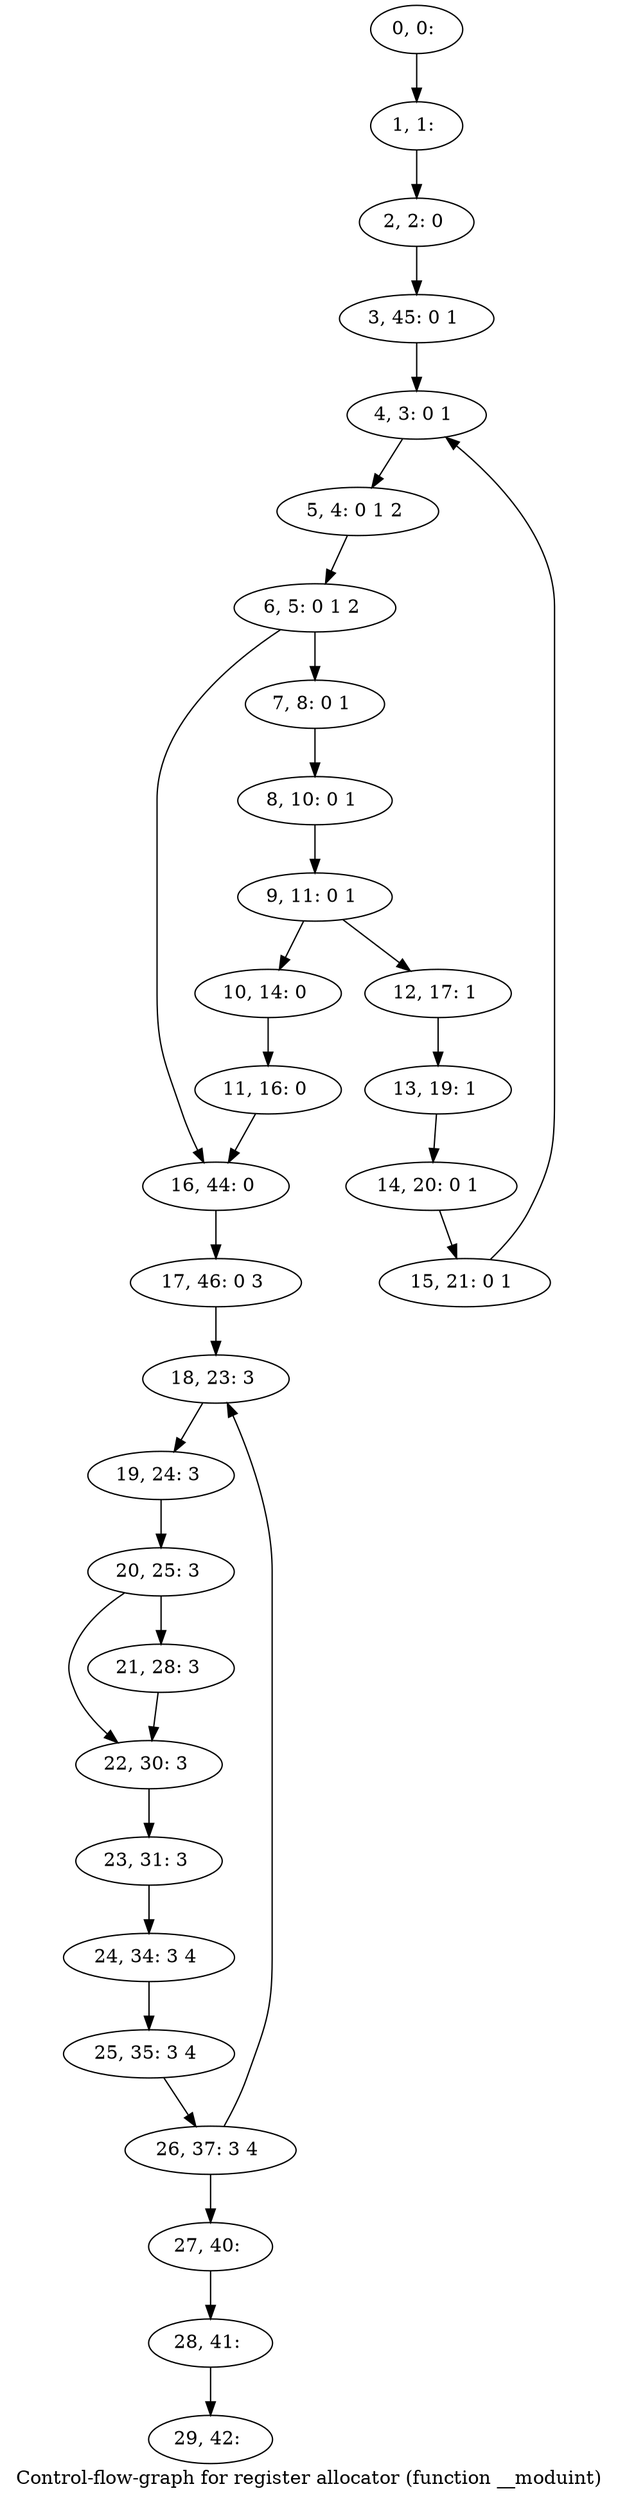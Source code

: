 digraph G {
graph [label="Control-flow-graph for register allocator (function __moduint)"]
0[label="0, 0: "];
1[label="1, 1: "];
2[label="2, 2: 0 "];
3[label="3, 45: 0 1 "];
4[label="4, 3: 0 1 "];
5[label="5, 4: 0 1 2 "];
6[label="6, 5: 0 1 2 "];
7[label="7, 8: 0 1 "];
8[label="8, 10: 0 1 "];
9[label="9, 11: 0 1 "];
10[label="10, 14: 0 "];
11[label="11, 16: 0 "];
12[label="12, 17: 1 "];
13[label="13, 19: 1 "];
14[label="14, 20: 0 1 "];
15[label="15, 21: 0 1 "];
16[label="16, 44: 0 "];
17[label="17, 46: 0 3 "];
18[label="18, 23: 3 "];
19[label="19, 24: 3 "];
20[label="20, 25: 3 "];
21[label="21, 28: 3 "];
22[label="22, 30: 3 "];
23[label="23, 31: 3 "];
24[label="24, 34: 3 4 "];
25[label="25, 35: 3 4 "];
26[label="26, 37: 3 4 "];
27[label="27, 40: "];
28[label="28, 41: "];
29[label="29, 42: "];
0->1 ;
1->2 ;
2->3 ;
3->4 ;
4->5 ;
5->6 ;
6->7 ;
6->16 ;
7->8 ;
8->9 ;
9->10 ;
9->12 ;
10->11 ;
11->16 ;
12->13 ;
13->14 ;
14->15 ;
15->4 ;
16->17 ;
17->18 ;
18->19 ;
19->20 ;
20->21 ;
20->22 ;
21->22 ;
22->23 ;
23->24 ;
24->25 ;
25->26 ;
26->27 ;
26->18 ;
27->28 ;
28->29 ;
}
